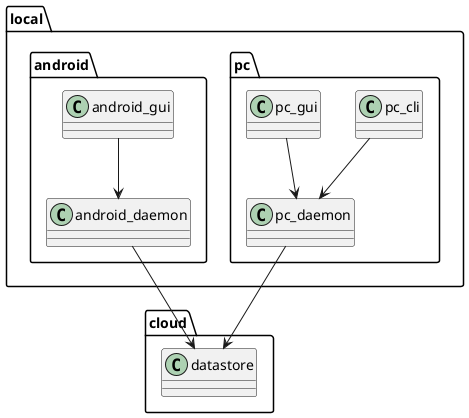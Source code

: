 @startuml

package local {
    package pc {
        class pc_cli {
        }
        class pc_gui {
        }
        class pc_daemon {
        }
    }
    
    package android {
        class android_gui {
        }
        class android_daemon {
        }
    }
}

package cloud {
    class datastore {
    }
}

pc_cli      --> pc_daemon
pc_gui      --> pc_daemon
android_gui --> android_daemon

pc_daemon      --> datastore
android_daemon --> datastore

@enduml
